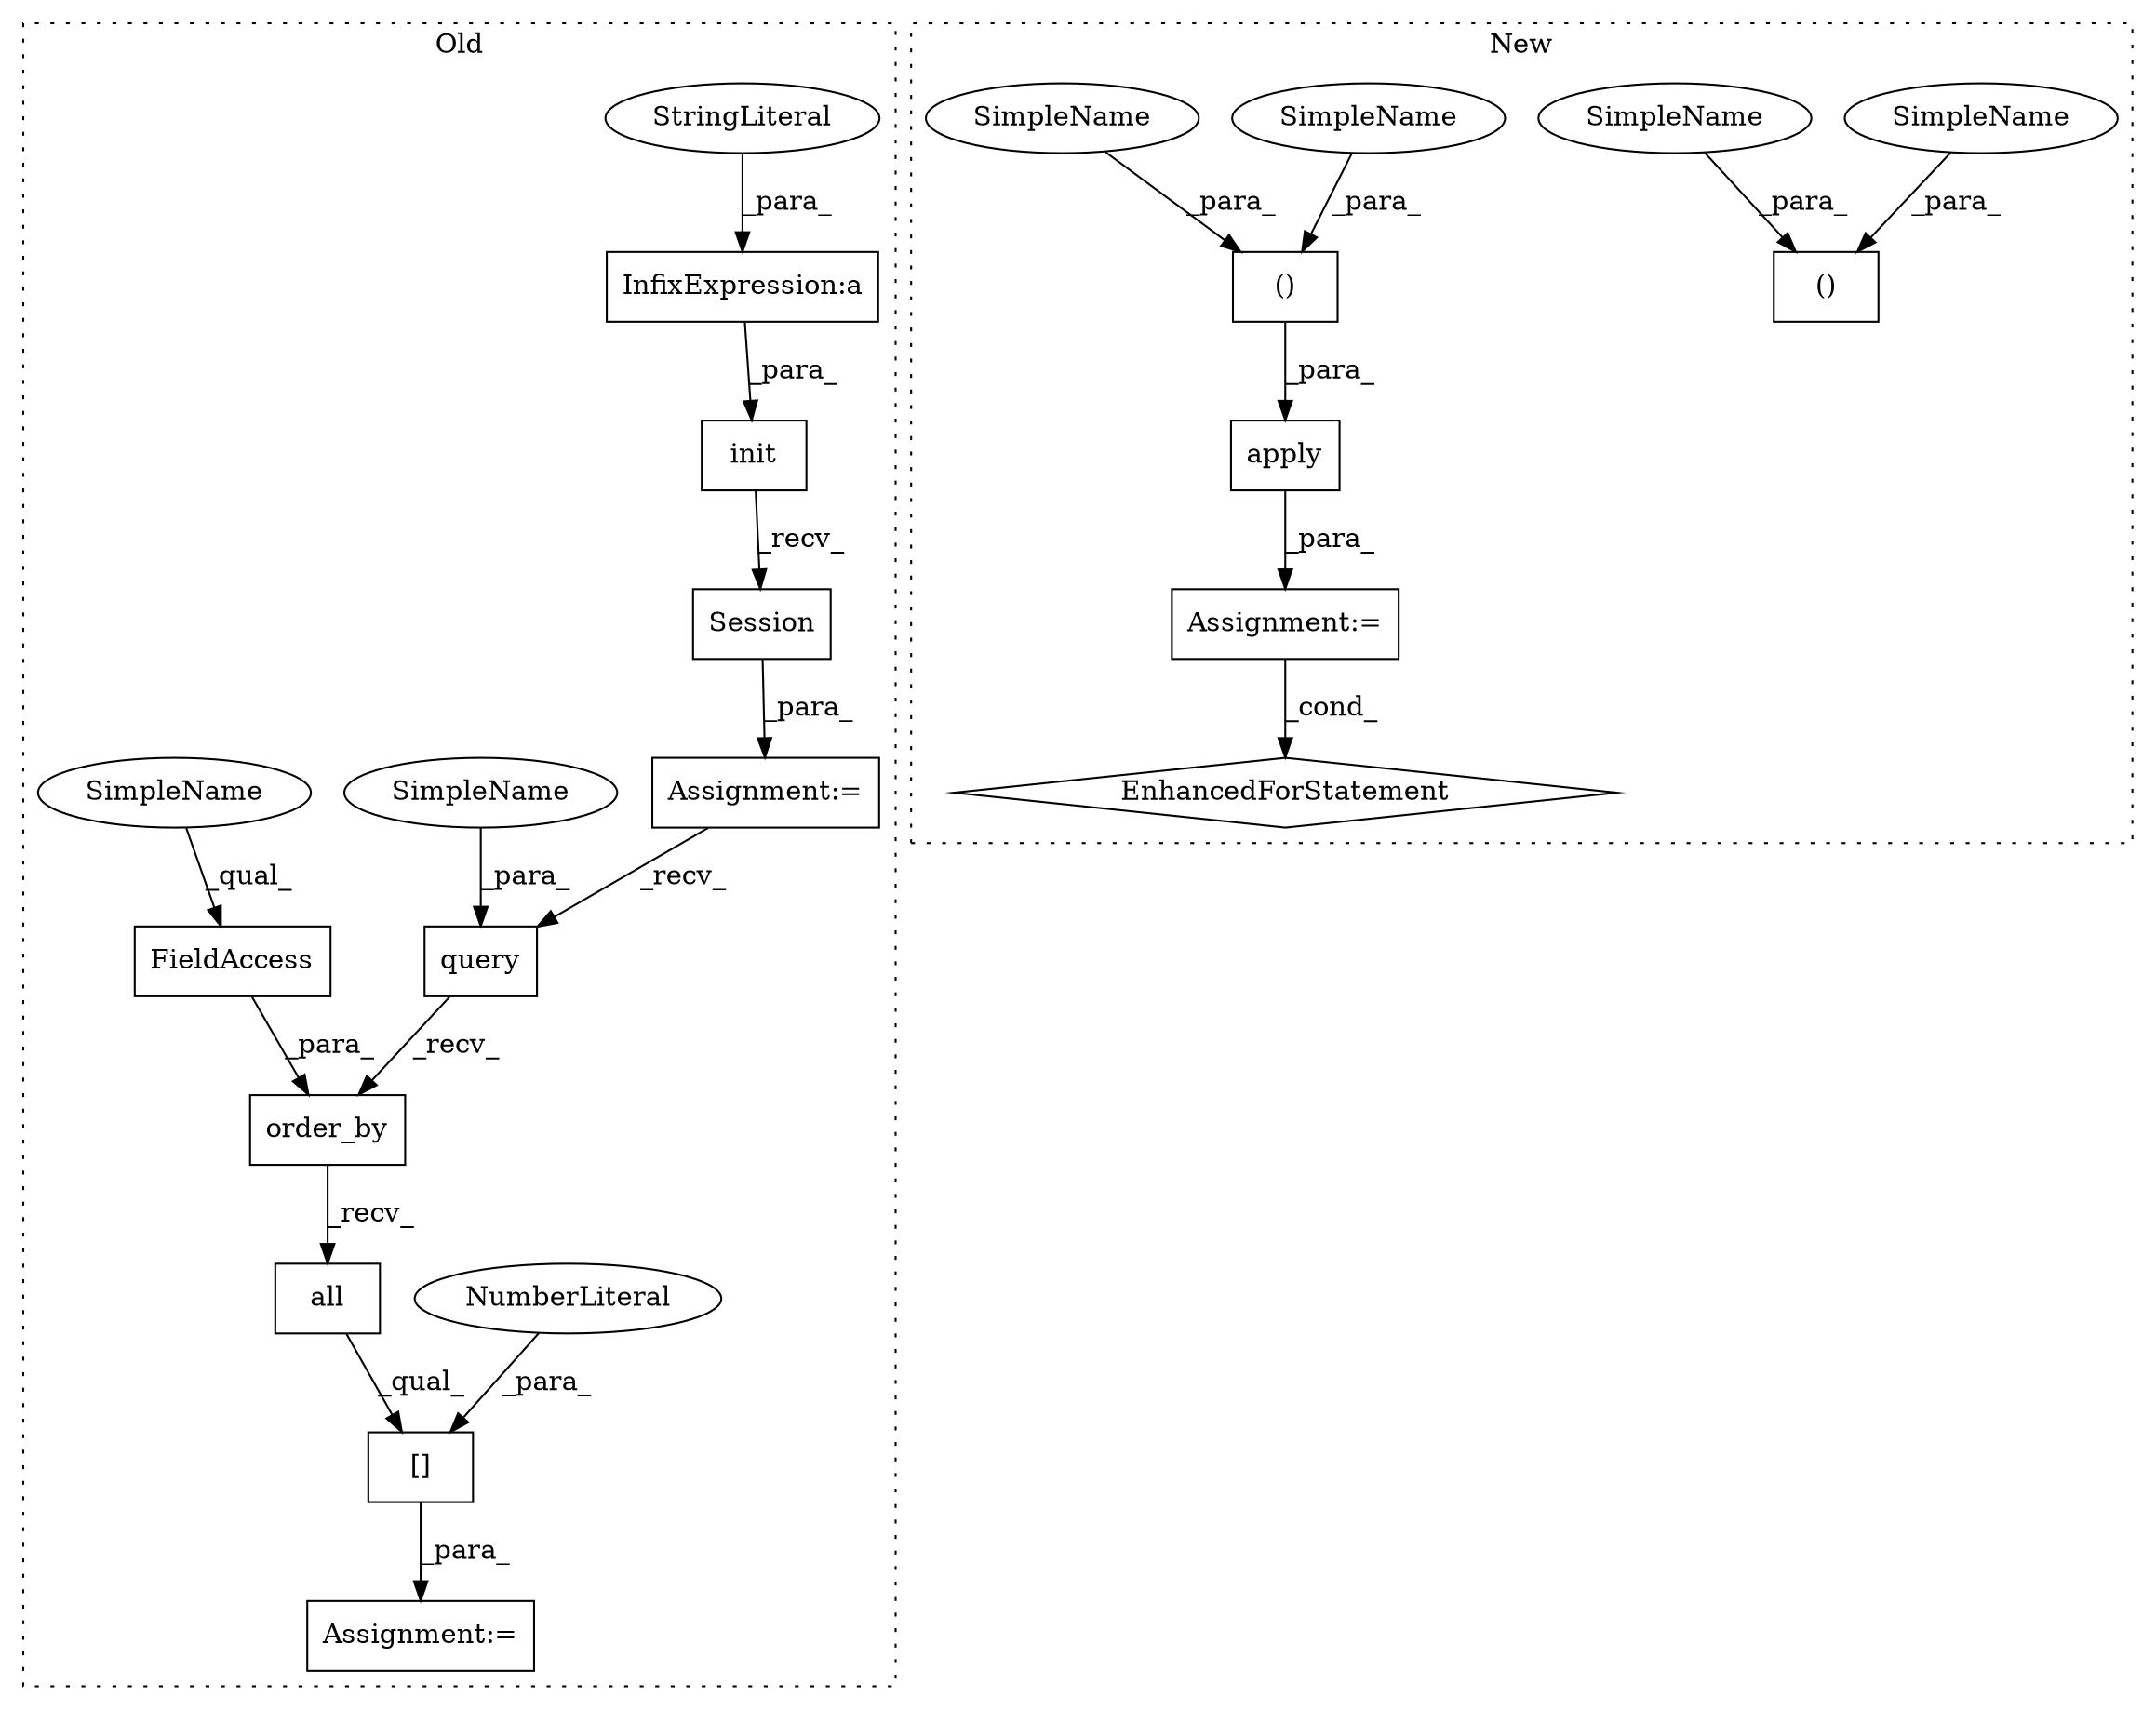 digraph G {
subgraph cluster0 {
1 [label="order_by" a="32" s="10945,10967" l="9,1" shape="box"];
3 [label="Assignment:=" a="7" s="10920" l="1" shape="box"];
4 [label="InfixExpression:a" a="27" s="10563" l="3" shape="box"];
5 [label="[]" a="2" s="10921,10976" l="54,1" shape="box"];
6 [label="all" a="32" s="10969" l="5" shape="box"];
7 [label="init" a="32" s="10530,10575" l="5,1" shape="box"];
8 [label="NumberLiteral" a="34" s="10975" l="1" shape="ellipse"];
11 [label="FieldAccess" a="22" s="10954" l="13" shape="box"];
13 [label="query" a="32" s="10929,10943" l="6,1" shape="box"];
14 [label="Assignment:=" a="7" s="10524" l="1" shape="box"];
15 [label="StringLiteral" a="45" s="10535" l="28" shape="ellipse"];
17 [label="Session" a="32" s="10577" l="9" shape="box"];
20 [label="SimpleName" a="42" s="10935" l="8" shape="ellipse"];
21 [label="SimpleName" a="42" s="10954" l="8" shape="ellipse"];
label = "Old";
style="dotted";
}
subgraph cluster1 {
2 [label="()" a="106" s="10998" l="20" shape="box"];
9 [label="apply" a="32" s="10987,11018" l="11,2" shape="box"];
10 [label="EnhancedForStatement" a="70" s="10915,11020" l="53,2" shape="diamond"];
12 [label="()" a="106" s="10743" l="20" shape="box"];
16 [label="Assignment:=" a="7" s="10915,11020" l="53,2" shape="box"];
18 [label="SimpleName" a="42" s="10759" l="4" shape="ellipse"];
19 [label="SimpleName" a="42" s="11014" l="4" shape="ellipse"];
22 [label="SimpleName" a="42" s="10743" l="3" shape="ellipse"];
23 [label="SimpleName" a="42" s="10998" l="3" shape="ellipse"];
label = "New";
style="dotted";
}
1 -> 6 [label="_recv_"];
2 -> 9 [label="_para_"];
4 -> 7 [label="_para_"];
5 -> 3 [label="_para_"];
6 -> 5 [label="_qual_"];
7 -> 17 [label="_recv_"];
8 -> 5 [label="_para_"];
9 -> 16 [label="_para_"];
11 -> 1 [label="_para_"];
13 -> 1 [label="_recv_"];
14 -> 13 [label="_recv_"];
15 -> 4 [label="_para_"];
16 -> 10 [label="_cond_"];
17 -> 14 [label="_para_"];
18 -> 12 [label="_para_"];
19 -> 2 [label="_para_"];
20 -> 13 [label="_para_"];
21 -> 11 [label="_qual_"];
22 -> 12 [label="_para_"];
23 -> 2 [label="_para_"];
}